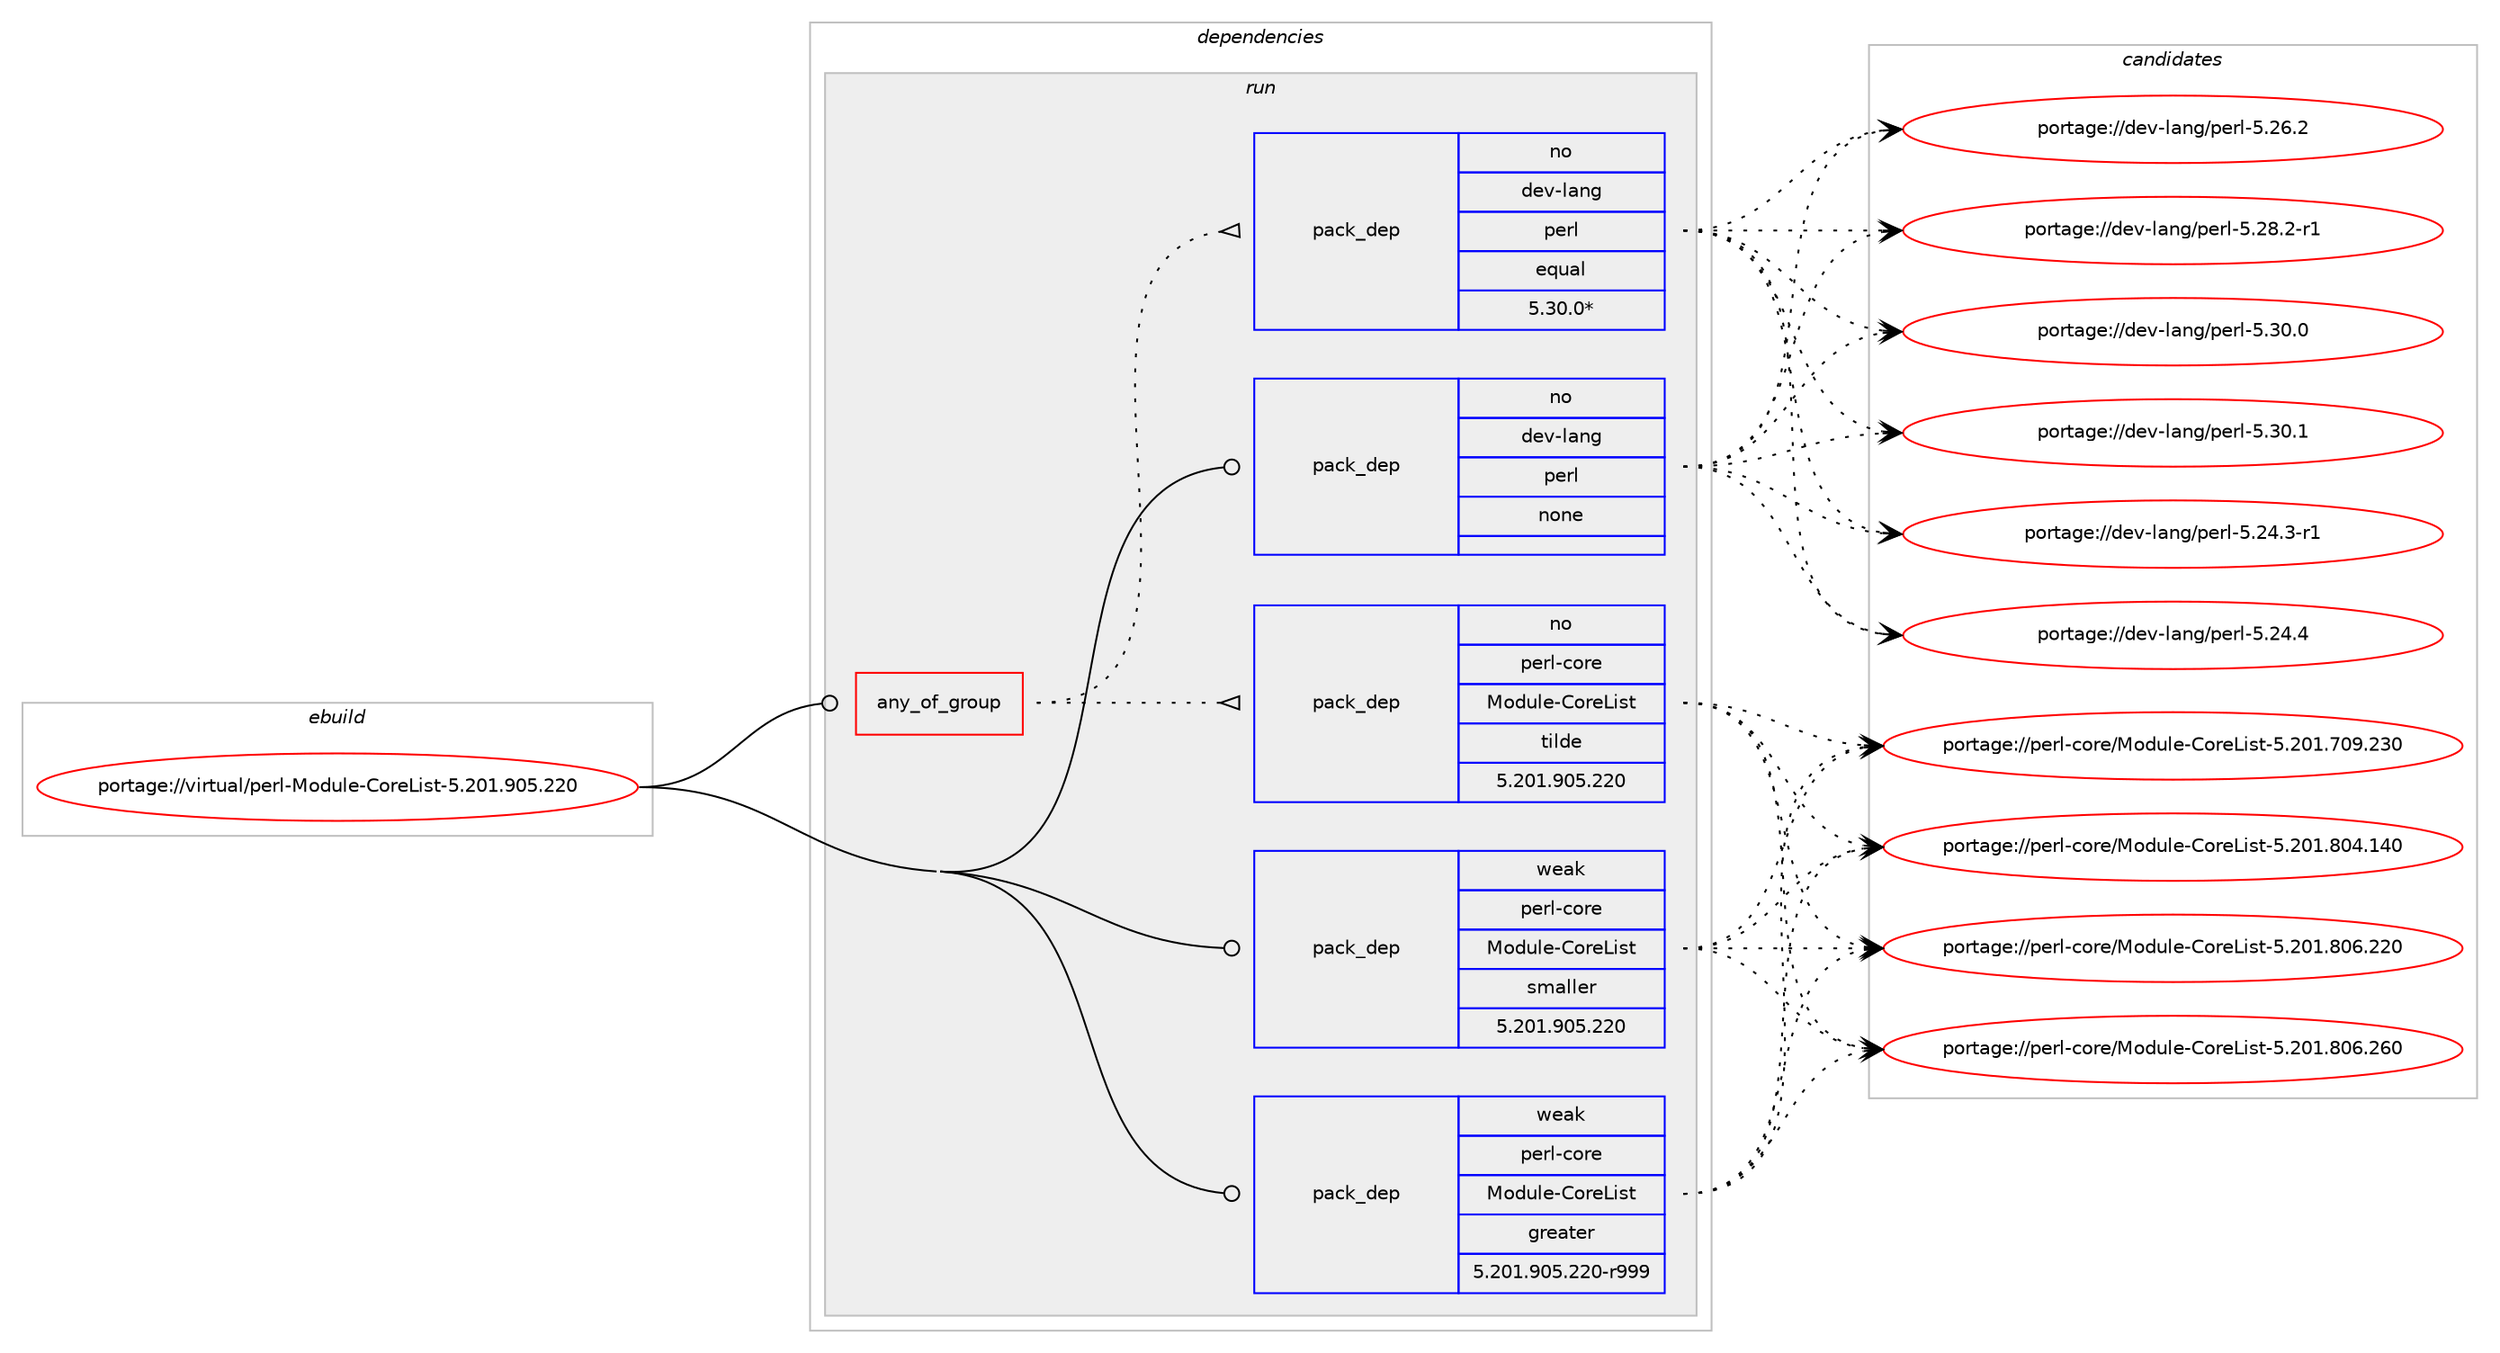 digraph prolog {

# *************
# Graph options
# *************

newrank=true;
concentrate=true;
compound=true;
graph [rankdir=LR,fontname=Helvetica,fontsize=10,ranksep=1.5];#, ranksep=2.5, nodesep=0.2];
edge  [arrowhead=vee];
node  [fontname=Helvetica,fontsize=10];

# **********
# The ebuild
# **********

subgraph cluster_leftcol {
color=gray;
rank=same;
label=<<i>ebuild</i>>;
id [label="portage://virtual/perl-Module-CoreList-5.201.905.220", color=red, width=4, href="../virtual/perl-Module-CoreList-5.201.905.220.svg"];
}

# ****************
# The dependencies
# ****************

subgraph cluster_midcol {
color=gray;
label=<<i>dependencies</i>>;
subgraph cluster_compile {
fillcolor="#eeeeee";
style=filled;
label=<<i>compile</i>>;
}
subgraph cluster_compileandrun {
fillcolor="#eeeeee";
style=filled;
label=<<i>compile and run</i>>;
}
subgraph cluster_run {
fillcolor="#eeeeee";
style=filled;
label=<<i>run</i>>;
subgraph any7304 {
dependency435123 [label=<<TABLE BORDER="0" CELLBORDER="1" CELLSPACING="0" CELLPADDING="4"><TR><TD CELLPADDING="10">any_of_group</TD></TR></TABLE>>, shape=none, color=red];subgraph pack322555 {
dependency435124 [label=<<TABLE BORDER="0" CELLBORDER="1" CELLSPACING="0" CELLPADDING="4" WIDTH="220"><TR><TD ROWSPAN="6" CELLPADDING="30">pack_dep</TD></TR><TR><TD WIDTH="110">no</TD></TR><TR><TD>dev-lang</TD></TR><TR><TD>perl</TD></TR><TR><TD>equal</TD></TR><TR><TD>5.30.0*</TD></TR></TABLE>>, shape=none, color=blue];
}
dependency435123:e -> dependency435124:w [weight=20,style="dotted",arrowhead="oinv"];
subgraph pack322556 {
dependency435125 [label=<<TABLE BORDER="0" CELLBORDER="1" CELLSPACING="0" CELLPADDING="4" WIDTH="220"><TR><TD ROWSPAN="6" CELLPADDING="30">pack_dep</TD></TR><TR><TD WIDTH="110">no</TD></TR><TR><TD>perl-core</TD></TR><TR><TD>Module-CoreList</TD></TR><TR><TD>tilde</TD></TR><TR><TD>5.201.905.220</TD></TR></TABLE>>, shape=none, color=blue];
}
dependency435123:e -> dependency435125:w [weight=20,style="dotted",arrowhead="oinv"];
}
id:e -> dependency435123:w [weight=20,style="solid",arrowhead="odot"];
subgraph pack322557 {
dependency435126 [label=<<TABLE BORDER="0" CELLBORDER="1" CELLSPACING="0" CELLPADDING="4" WIDTH="220"><TR><TD ROWSPAN="6" CELLPADDING="30">pack_dep</TD></TR><TR><TD WIDTH="110">no</TD></TR><TR><TD>dev-lang</TD></TR><TR><TD>perl</TD></TR><TR><TD>none</TD></TR><TR><TD></TD></TR></TABLE>>, shape=none, color=blue];
}
id:e -> dependency435126:w [weight=20,style="solid",arrowhead="odot"];
subgraph pack322558 {
dependency435127 [label=<<TABLE BORDER="0" CELLBORDER="1" CELLSPACING="0" CELLPADDING="4" WIDTH="220"><TR><TD ROWSPAN="6" CELLPADDING="30">pack_dep</TD></TR><TR><TD WIDTH="110">weak</TD></TR><TR><TD>perl-core</TD></TR><TR><TD>Module-CoreList</TD></TR><TR><TD>greater</TD></TR><TR><TD>5.201.905.220-r999</TD></TR></TABLE>>, shape=none, color=blue];
}
id:e -> dependency435127:w [weight=20,style="solid",arrowhead="odot"];
subgraph pack322559 {
dependency435128 [label=<<TABLE BORDER="0" CELLBORDER="1" CELLSPACING="0" CELLPADDING="4" WIDTH="220"><TR><TD ROWSPAN="6" CELLPADDING="30">pack_dep</TD></TR><TR><TD WIDTH="110">weak</TD></TR><TR><TD>perl-core</TD></TR><TR><TD>Module-CoreList</TD></TR><TR><TD>smaller</TD></TR><TR><TD>5.201.905.220</TD></TR></TABLE>>, shape=none, color=blue];
}
id:e -> dependency435128:w [weight=20,style="solid",arrowhead="odot"];
}
}

# **************
# The candidates
# **************

subgraph cluster_choices {
rank=same;
color=gray;
label=<<i>candidates</i>>;

subgraph choice322555 {
color=black;
nodesep=1;
choiceportage100101118451089711010347112101114108455346505246514511449 [label="portage://dev-lang/perl-5.24.3-r1", color=red, width=4,href="../dev-lang/perl-5.24.3-r1.svg"];
choiceportage10010111845108971101034711210111410845534650524652 [label="portage://dev-lang/perl-5.24.4", color=red, width=4,href="../dev-lang/perl-5.24.4.svg"];
choiceportage10010111845108971101034711210111410845534650544650 [label="portage://dev-lang/perl-5.26.2", color=red, width=4,href="../dev-lang/perl-5.26.2.svg"];
choiceportage100101118451089711010347112101114108455346505646504511449 [label="portage://dev-lang/perl-5.28.2-r1", color=red, width=4,href="../dev-lang/perl-5.28.2-r1.svg"];
choiceportage10010111845108971101034711210111410845534651484648 [label="portage://dev-lang/perl-5.30.0", color=red, width=4,href="../dev-lang/perl-5.30.0.svg"];
choiceportage10010111845108971101034711210111410845534651484649 [label="portage://dev-lang/perl-5.30.1", color=red, width=4,href="../dev-lang/perl-5.30.1.svg"];
dependency435124:e -> choiceportage100101118451089711010347112101114108455346505246514511449:w [style=dotted,weight="100"];
dependency435124:e -> choiceportage10010111845108971101034711210111410845534650524652:w [style=dotted,weight="100"];
dependency435124:e -> choiceportage10010111845108971101034711210111410845534650544650:w [style=dotted,weight="100"];
dependency435124:e -> choiceportage100101118451089711010347112101114108455346505646504511449:w [style=dotted,weight="100"];
dependency435124:e -> choiceportage10010111845108971101034711210111410845534651484648:w [style=dotted,weight="100"];
dependency435124:e -> choiceportage10010111845108971101034711210111410845534651484649:w [style=dotted,weight="100"];
}
subgraph choice322556 {
color=black;
nodesep=1;
choiceportage112101114108459911111410147771111001171081014567111114101761051151164553465048494655485746505148 [label="portage://perl-core/Module-CoreList-5.201.709.230", color=red, width=4,href="../perl-core/Module-CoreList-5.201.709.230.svg"];
choiceportage112101114108459911111410147771111001171081014567111114101761051151164553465048494656485246495248 [label="portage://perl-core/Module-CoreList-5.201.804.140", color=red, width=4,href="../perl-core/Module-CoreList-5.201.804.140.svg"];
choiceportage112101114108459911111410147771111001171081014567111114101761051151164553465048494656485446505048 [label="portage://perl-core/Module-CoreList-5.201.806.220", color=red, width=4,href="../perl-core/Module-CoreList-5.201.806.220.svg"];
choiceportage112101114108459911111410147771111001171081014567111114101761051151164553465048494656485446505448 [label="portage://perl-core/Module-CoreList-5.201.806.260", color=red, width=4,href="../perl-core/Module-CoreList-5.201.806.260.svg"];
dependency435125:e -> choiceportage112101114108459911111410147771111001171081014567111114101761051151164553465048494655485746505148:w [style=dotted,weight="100"];
dependency435125:e -> choiceportage112101114108459911111410147771111001171081014567111114101761051151164553465048494656485246495248:w [style=dotted,weight="100"];
dependency435125:e -> choiceportage112101114108459911111410147771111001171081014567111114101761051151164553465048494656485446505048:w [style=dotted,weight="100"];
dependency435125:e -> choiceportage112101114108459911111410147771111001171081014567111114101761051151164553465048494656485446505448:w [style=dotted,weight="100"];
}
subgraph choice322557 {
color=black;
nodesep=1;
choiceportage100101118451089711010347112101114108455346505246514511449 [label="portage://dev-lang/perl-5.24.3-r1", color=red, width=4,href="../dev-lang/perl-5.24.3-r1.svg"];
choiceportage10010111845108971101034711210111410845534650524652 [label="portage://dev-lang/perl-5.24.4", color=red, width=4,href="../dev-lang/perl-5.24.4.svg"];
choiceportage10010111845108971101034711210111410845534650544650 [label="portage://dev-lang/perl-5.26.2", color=red, width=4,href="../dev-lang/perl-5.26.2.svg"];
choiceportage100101118451089711010347112101114108455346505646504511449 [label="portage://dev-lang/perl-5.28.2-r1", color=red, width=4,href="../dev-lang/perl-5.28.2-r1.svg"];
choiceportage10010111845108971101034711210111410845534651484648 [label="portage://dev-lang/perl-5.30.0", color=red, width=4,href="../dev-lang/perl-5.30.0.svg"];
choiceportage10010111845108971101034711210111410845534651484649 [label="portage://dev-lang/perl-5.30.1", color=red, width=4,href="../dev-lang/perl-5.30.1.svg"];
dependency435126:e -> choiceportage100101118451089711010347112101114108455346505246514511449:w [style=dotted,weight="100"];
dependency435126:e -> choiceportage10010111845108971101034711210111410845534650524652:w [style=dotted,weight="100"];
dependency435126:e -> choiceportage10010111845108971101034711210111410845534650544650:w [style=dotted,weight="100"];
dependency435126:e -> choiceportage100101118451089711010347112101114108455346505646504511449:w [style=dotted,weight="100"];
dependency435126:e -> choiceportage10010111845108971101034711210111410845534651484648:w [style=dotted,weight="100"];
dependency435126:e -> choiceportage10010111845108971101034711210111410845534651484649:w [style=dotted,weight="100"];
}
subgraph choice322558 {
color=black;
nodesep=1;
choiceportage112101114108459911111410147771111001171081014567111114101761051151164553465048494655485746505148 [label="portage://perl-core/Module-CoreList-5.201.709.230", color=red, width=4,href="../perl-core/Module-CoreList-5.201.709.230.svg"];
choiceportage112101114108459911111410147771111001171081014567111114101761051151164553465048494656485246495248 [label="portage://perl-core/Module-CoreList-5.201.804.140", color=red, width=4,href="../perl-core/Module-CoreList-5.201.804.140.svg"];
choiceportage112101114108459911111410147771111001171081014567111114101761051151164553465048494656485446505048 [label="portage://perl-core/Module-CoreList-5.201.806.220", color=red, width=4,href="../perl-core/Module-CoreList-5.201.806.220.svg"];
choiceportage112101114108459911111410147771111001171081014567111114101761051151164553465048494656485446505448 [label="portage://perl-core/Module-CoreList-5.201.806.260", color=red, width=4,href="../perl-core/Module-CoreList-5.201.806.260.svg"];
dependency435127:e -> choiceportage112101114108459911111410147771111001171081014567111114101761051151164553465048494655485746505148:w [style=dotted,weight="100"];
dependency435127:e -> choiceportage112101114108459911111410147771111001171081014567111114101761051151164553465048494656485246495248:w [style=dotted,weight="100"];
dependency435127:e -> choiceportage112101114108459911111410147771111001171081014567111114101761051151164553465048494656485446505048:w [style=dotted,weight="100"];
dependency435127:e -> choiceportage112101114108459911111410147771111001171081014567111114101761051151164553465048494656485446505448:w [style=dotted,weight="100"];
}
subgraph choice322559 {
color=black;
nodesep=1;
choiceportage112101114108459911111410147771111001171081014567111114101761051151164553465048494655485746505148 [label="portage://perl-core/Module-CoreList-5.201.709.230", color=red, width=4,href="../perl-core/Module-CoreList-5.201.709.230.svg"];
choiceportage112101114108459911111410147771111001171081014567111114101761051151164553465048494656485246495248 [label="portage://perl-core/Module-CoreList-5.201.804.140", color=red, width=4,href="../perl-core/Module-CoreList-5.201.804.140.svg"];
choiceportage112101114108459911111410147771111001171081014567111114101761051151164553465048494656485446505048 [label="portage://perl-core/Module-CoreList-5.201.806.220", color=red, width=4,href="../perl-core/Module-CoreList-5.201.806.220.svg"];
choiceportage112101114108459911111410147771111001171081014567111114101761051151164553465048494656485446505448 [label="portage://perl-core/Module-CoreList-5.201.806.260", color=red, width=4,href="../perl-core/Module-CoreList-5.201.806.260.svg"];
dependency435128:e -> choiceportage112101114108459911111410147771111001171081014567111114101761051151164553465048494655485746505148:w [style=dotted,weight="100"];
dependency435128:e -> choiceportage112101114108459911111410147771111001171081014567111114101761051151164553465048494656485246495248:w [style=dotted,weight="100"];
dependency435128:e -> choiceportage112101114108459911111410147771111001171081014567111114101761051151164553465048494656485446505048:w [style=dotted,weight="100"];
dependency435128:e -> choiceportage112101114108459911111410147771111001171081014567111114101761051151164553465048494656485446505448:w [style=dotted,weight="100"];
}
}

}
